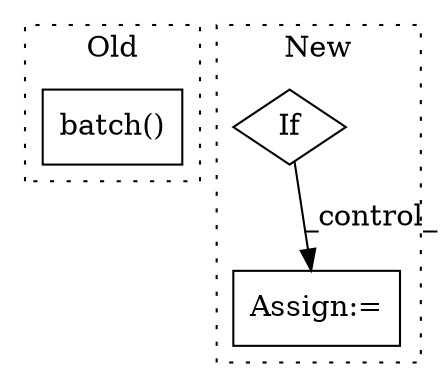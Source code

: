 digraph G {
subgraph cluster0 {
1 [label="batch()" a="75" s="21095,21124" l="19,1" shape="box"];
label = "Old";
style="dotted";
}
subgraph cluster1 {
2 [label="If" a="96" s="25952" l="3" shape="diamond"];
3 [label="Assign:=" a="68" s="26234" l="3" shape="box"];
label = "New";
style="dotted";
}
2 -> 3 [label="_control_"];
}